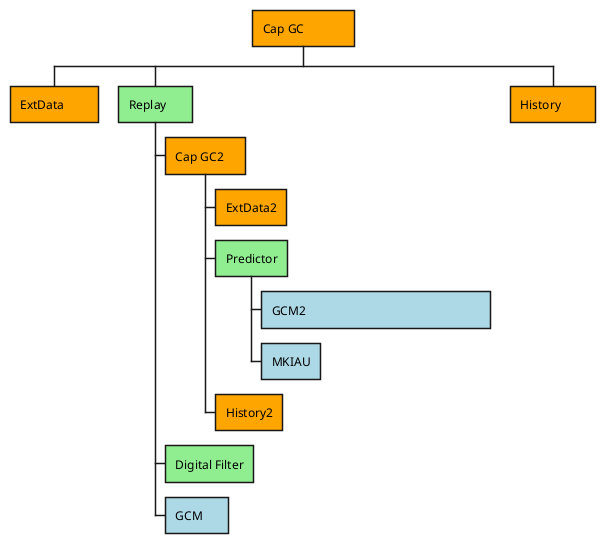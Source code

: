 @startwbs                  
*[#Orange] Cap GC             
**[#Orange] ExtData        
**[#lightgreen] Replay     
***[#Orange] Cap GC2    
****[#Orange] ExtData2
****[#lightgreen] Predictor
*****[#lightblue] GCM2                                                        
*****[#lightblue] MKIAU
****[#Orange] History2
***[#lightgreen] Digital Filter
***[#lightblue] GCM     
**[#Orange] History        
@endwbs
